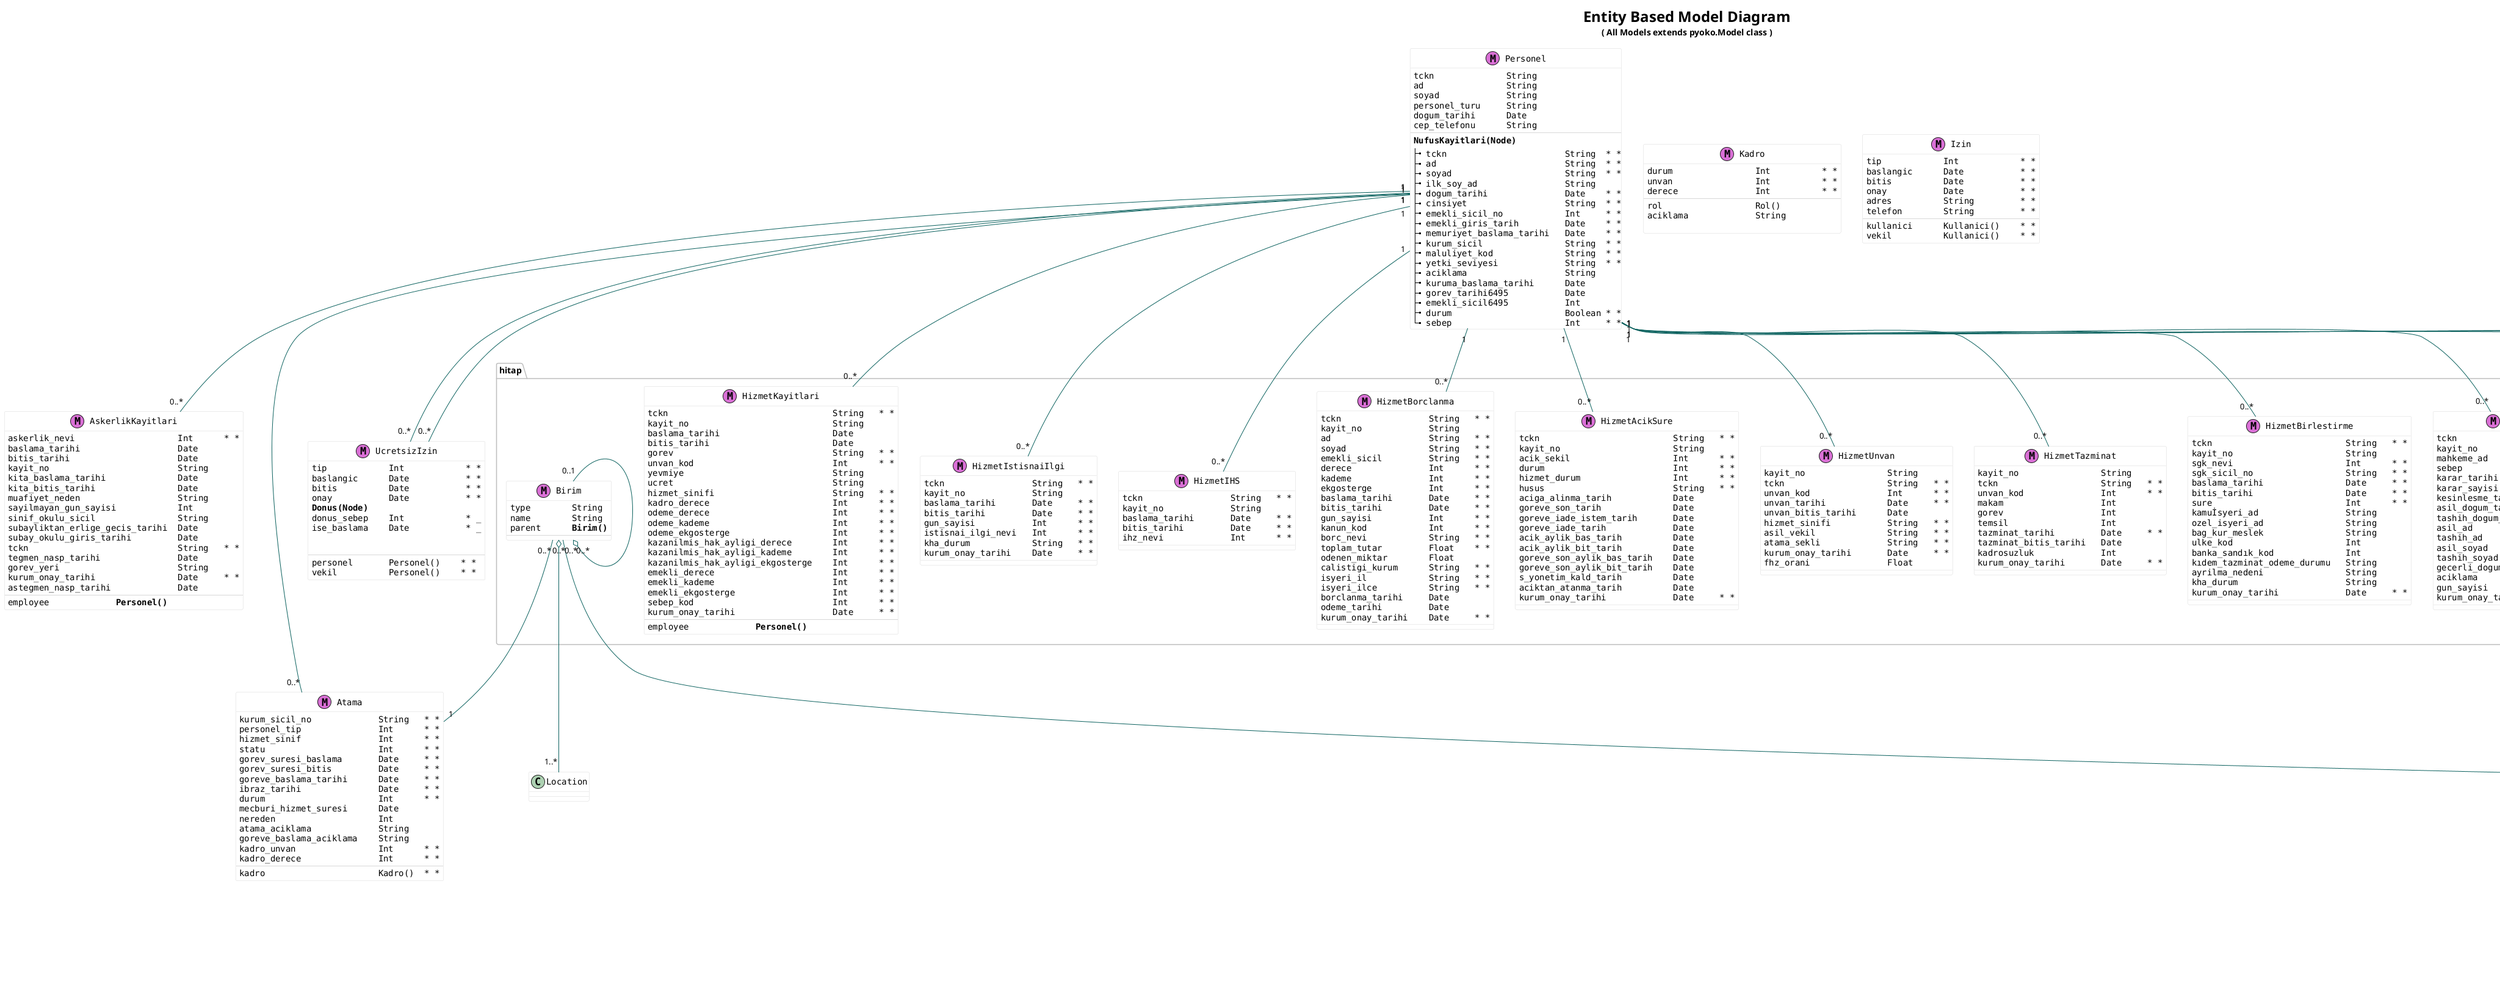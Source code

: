 @startuml

skinparam classAttributeFontName Monospaced
skinparam classBackgroundColor #FFFFFF
skinparam classBorderColor #D8D8D8
skinparam packageBorderColor #BDBDBD
skinparam classArrowColor #0B615E
skinparam shadowing false

'skinparam monochrome true
'skinparam nodesep 100
'skinparam ranksep 100
'note "All <color:black><b> (M)odels</b></color> extends <b>pyoko.Model</b> class" as N #orchid
title
<size:24>Entity Based Model Diagram</size>
( All Models extends <b>pyoko.Model</b> class )
endtitle
'legend left
'n..*     n or more instances
'n..m    Min n, Max m instances
'endlegend


' field_name            field_type     null blank
'                                      _ = True
'                                      * * = False



package auth{

class Kullanici <<(M,orchid)>>{
|_ id                  Int
|_ **IdentityInfo(Model)**
   |_  tckno           string
   |_  name            string
   |_  surname         string
   |_  birth_date      Date
   |_  birth_place     Date
   |_  neighborhood    string
   |_  father_name     String
   |_  mother_name     String
   |_  gender          String
   |_  marital_status  String
   |_  town_code       Int
   |_  city            Int
   |_  blood_type      String
   |_  former_surname  String
|_ **ContactInfo(Model)**
   |_  home_phone      String
   |_  work_phone      String
   |_  mobile_phone    String
   |_  address_pri     String
   |_  address_sec     String
   |_  postal_code     Int
   |_  primary_email   String
   |_  secondary_email String
   |_  website         String
--
}


class Yetki<<(M,orchid)>>{
name            String
code            String
}
}

package hitap{

class HizmetKurs <<(M,orchid)>>{
tckn                    String   * *
kayit_no                String
kurs_ogrenim_suresi     Int      * *
mezuniyet_tarihi        Date     * *
kurs_nevi               String   * *
bolum_ad                String   * *
okul_ad                 String   * *
ogrenim_yeri            String
denklik_tarihi          Date
denklik_okulu           String
denklik_bolum           String
kurum_onay_tarihi       Date     * *

--
}

class HizmetOkul <<(M,orchid)>>{
kayit_no                String
tckn                    String   * *
ogrenim_durumu          Int      * *
mezuniyet_tarihi        Date     * *
okul_ad                 String
bolum                   String
ogrenim_yer             String
denklik_tarihi          Date
denklik_okul            String
denklik_bolum           String
ogrenim_suresi          Int      * *
hazirlik                Boolean  * *
kurum_onay_tarihi       Date     * *
}


class HizmetMahkeme <<(M,orchid)>>{
tckn                    String   * *
kayit_no                String
mahkeme_ad              String   * *
sebep                   Int      * *
karar_tarihi            Date     * *
karar_sayisi            Int      * *
kesinlesme_tarihi       Date
asil_dogum_tarihi       Date
tashih_dogum_tarihi     Date
asil_ad                 String
tashih_ad               String
asil_soyad              String
tashih_soyad            String
gecerli_dogum_tarihi    Date
aciklama                String
gun_sayisi              Int
kurum_onay_tarihi       Date     * *
}

class HizmetBirlestirme <<(M,orchid)>>{
tckn                          String   * *
kayit_no                      String
sgk_nevi                      Int      * *
sgk_sicil_no                  String   * *
baslama_tarihi                Date     * *
bitis_tarihi                  Date     * *
sure                          Int      * *
kamuİsyeri_ad                 String
ozel_isyeri_ad                String
bag_kur_meslek                String
ulke_kod                      Int
banka_sandık_kod              Int
kıdem_tazminat_odeme_durumu   String
ayrilma_nedeni                String
kha_durum                     String
kurum_onay_tarihi             Date     * *
}

class HizmetTazminat <<(M,orchid)>>{
kayit_no                String
tckn                    String   * *
unvan_kod               Int      * *
makam                   Int
gorev                   Int
temsil                  Int
tazminat_tarihi         Date     * *
tazminat_bitis_tarihi   Date
kadrosuzluk             Int
kurum_onay_tarihi       Date     * *
}

class HizmetUnvan <<(M,orchid)>>{
kayit_no                String
tckn                    String   * *
unvan_kod               Int      * *
unvan_tarihi            Date     * *
unvan_bitis_tarihi      Date
hizmet_sinifi           String   * *
asil_vekil              String   * *
atama_sekli             String   * *
kurum_onay_tarihi       Date     * *
fhz_orani               Float
}

class HizmetAcikSure <<(M,orchid)>>{
tckn                          String   * *
kayit_no                      String
acik_sekil                    Int      * *
durum                         Int      * *
hizmet_durum                  Int      * *
husus                         String   * *
aciga_alinma_tarih            Date
goreve_son_tarih              Date
goreve_iade_istem_tarih       Date
goreve_iade_tarih             Date
acik_aylik_bas_tarih          Date
acik_aylik_bit_tarih          Date
goreve_son_aylik_bas_tarih    Date
goreve_son_aylik_bit_tarih    Date
s_yonetim_kald_tarih          Date
aciktan_atanma_tarih          Date
kurum_onay_tarihi             Date     * *
}

class HizmetBorclanma <<(M,orchid)>>{
tckn                 String   * *
kayit_no             String
ad                   String   * *
soyad                String   * *
emekli_sicil         String   * *
derece               Int      * *
kademe               Int      * *
ekgosterge           Int      * *
baslama_tarihi       Date     * *
bitis_tarihi         Date     * *
gun_sayisi           Int      * *
kanun_kod            Int      * *
borc_nevi            String   * *
toplam_tutar         Float    * *
odenen_miktar        Float
calistigi_kurum      String   * *
isyeri_il            String   * *
isyeri_ilce          String   * *
borclanma_tarihi     Date
odeme_tarihi         Date
kurum_onay_tarihi    Date     * *
}
class HizmetIHS <<(M,orchid)>>{
tckn                 String   * *
kayit_no             String
baslama_tarihi       Date     * *
bitis_tarihi         Date     * *
ihz_nevi             Int      * *
}

class HizmetIstisnaiIlgi <<(M,orchid)>>{
tckn                 String   * *
kayit_no             String
baslama_tarihi       Date     * *
bitis_tarihi         Date     * *
gun_sayisi           Int      * *
istisnai_ilgi_nevi   Int      * *
kha_durum            String   * *
kurum_onay_tarihi    Date     * *
}


class HizmetKayitlari<<(M,orchid)>>{
tckn                                String   * *
kayit_no                            String
baslama_tarihi                      Date
bitis_tarihi                        Date
gorev                               String   * *
unvan_kod                           Int      * *
yevmiye                             String
ucret                               String
hizmet_sinifi                       String   * *
kadro_derece                        Int      * *
odeme_derece                        Int      * *
odeme_kademe                        Int      * *
odeme_ekgosterge                    Int      * *
kazanilmis_hak_ayligi_derece        Int      * *
kazanilmis_hak_ayligi_kademe        Int      * *
kazanilmis_hak_ayligi_ekgosterge    Int      * *
emekli_derece                       Int      * *
emekli_kademe                       Int      * *
emekli_ekgosterge                   Int      * *
sebep_kod                           Int      * *
kurum_onay_tarihi                   Date     * *
--
employee             **Personel()**
}
class Birim<<(M,orchid)>>{
type        String
name        String
parent      **Birim()**
--
}



}
class AskerlikKayitlari <<(M,orchid)>>{
askerlik_nevi                    Int      * *
baslama_tarihi                   Date
bitis_tarihi                     Date
kayit_no                         String
kita_baslama_tarihi              Date
kita_bitis_tarihi                Date
muafiyet_neden                   String
sayilmayan_gun_sayisi            Int
sinif_okulu_sicil                String
subayliktan_erlige_gecis_tarihi  Date
subay_okulu_giris_tarihi         Date
tckn                             String   * *
tegmen_nasp_tarihi               Date
gorev_yeri                       String
kurum_onay_tarihi                Date     * *
astegmen_nasp_tarihi             Date
--
employee             **Personel()**
}




class Personel <<(M,orchid)>>{
tckn              String
ad                String
soyad             String
personel_turu     String
dogum_tarihi      Date
cep_telefonu      String
--
**NufusKayitlari(Node)**
|_ tckn                       String  * *
|_ ad                         String  * *
|_ soyad                      String  * *
|_ ilk_soy_ad                 String
|_ dogum_tarihi               Date    * *
|_ cinsiyet                   String  * *
|_ emekli_sicil_no            Int     * *
|_ emekli_giris_tarih         Date    * *
|_ memuriyet_baslama_tarihi   Date    * *
|_ kurum_sicil                String  * *
|_ maluliyet_kod              String  * *
|_ yetki_seviyesi             String  * *
|_ aciklama                   String
|_ kuruma_baslama_tarihi      Date
|_ gorev_tarihi6495           Date
|_ emekli_sicil6495           Int
|_ durum                      Boolean * *
|_ sebep                      Int     * *
}

class Atama <<(M,orchid)>>{
kurum_sicil_no             String   * *
personel_tip               Int      * *
hizmet_sinif               Int      * *
statu                      Int      * *
gorev_suresi_baslama       Date     * *
gorev_suresi_bitis         Date     * *
goreve_baslama_tarihi      Date     * *
ibraz_tarihi               Date     * *
durum                      Int      * *
mecburi_hizmet_suresi      Date
nereden                    Int
atama_aciklama             String
goreve_baslama_aciklama    String
kadro_unvan                Int      * *
kadro_derece               Int      * *
--
kadro                      Kadro()  * *
}

class Kadro <<(M,orchid)>>{
durum                Int          * *
unvan                Int          * *
derece               Int          * *
--
rol                  Rol()
aciklama             String

}


class SoyutRol<<(M,orchid)>>{
Yetkiler(ListNode)
|_permission    **Yetkiler()**
id              Int
name            String
--
}


class Izin<<(M,orchid)>>{
tip            Int            * *
baslangic      Date           * *
bitis          Date           * *
onay           Date           * *
adres          String         * *
telefon        String         * *
--
kullanici      Kullanici()    * *
vekil          Kullanici()    * *
}

class UcretsizIzin<<(M,orchid)>>{
tip            Int            * *
baslangic      Date           * *
bitis          Date           * *
onay           Date           * *
**Donus(Node)**
donus_sebep    Int            * _
ise_baslama    Date           * _


--
personel       Personel()    * *
vekil          Personel()    * *
}

class Rol<<(M,orchid)>>{
soyut_rol   **SoyutRol()**    * *
kullanici            **Kullanici()**
birim            **Birim()**  * *
Yetkiler(ListNode)
|_permission    **Yetkiler()**
active          Boolean
baslangic_tarihi      Date
bitis_tarihi        Date
--
}


Personel "1" -- "0..*" UcretsizIzin
Personel "1" -- "0..*" UcretsizIzin
Personel "1" -- "0..*" AskerlikKayitlari
Personel "1" -- "0..*" HizmetKayitlari
Personel "1" -- "0..*" HizmetKurs
Personel "1" -- "0..*" HizmetOkul
Personel "1" -- "0..*" HizmetTazminat
Personel "1" -- "0..*" HizmetMahkeme
Personel "1" -- "0..*" HizmetUnvan
Personel "1" -- "0..*" HizmetBorclanma
Personel "1" -- "0..*" HizmetBirlestirme
Personel "1" -- "0..*" HizmetIHS
Personel "1" -- "0..*" HizmetAcikSure
Personel "1" -- "0..*" HizmetIstisnaiIlgi
Personel "1" -- "0..*" Atama


Birim "0..*" -- "1" Atama
Birim "0..*" -- "1" Rol
Birim "0..1" --o "0..*" Birim
Kullanici "0..*" o-- "1" Rol

Rol "1" --o "0..*" SoyutRol
SoyutRol "0..*" o-- "0..*" Yetki
Rol "0..*" o-- "0..*" Yetki


Kullanici "1" -- "1" Personel
Birim "0..*" o-- "1..*" Location

@enduml
